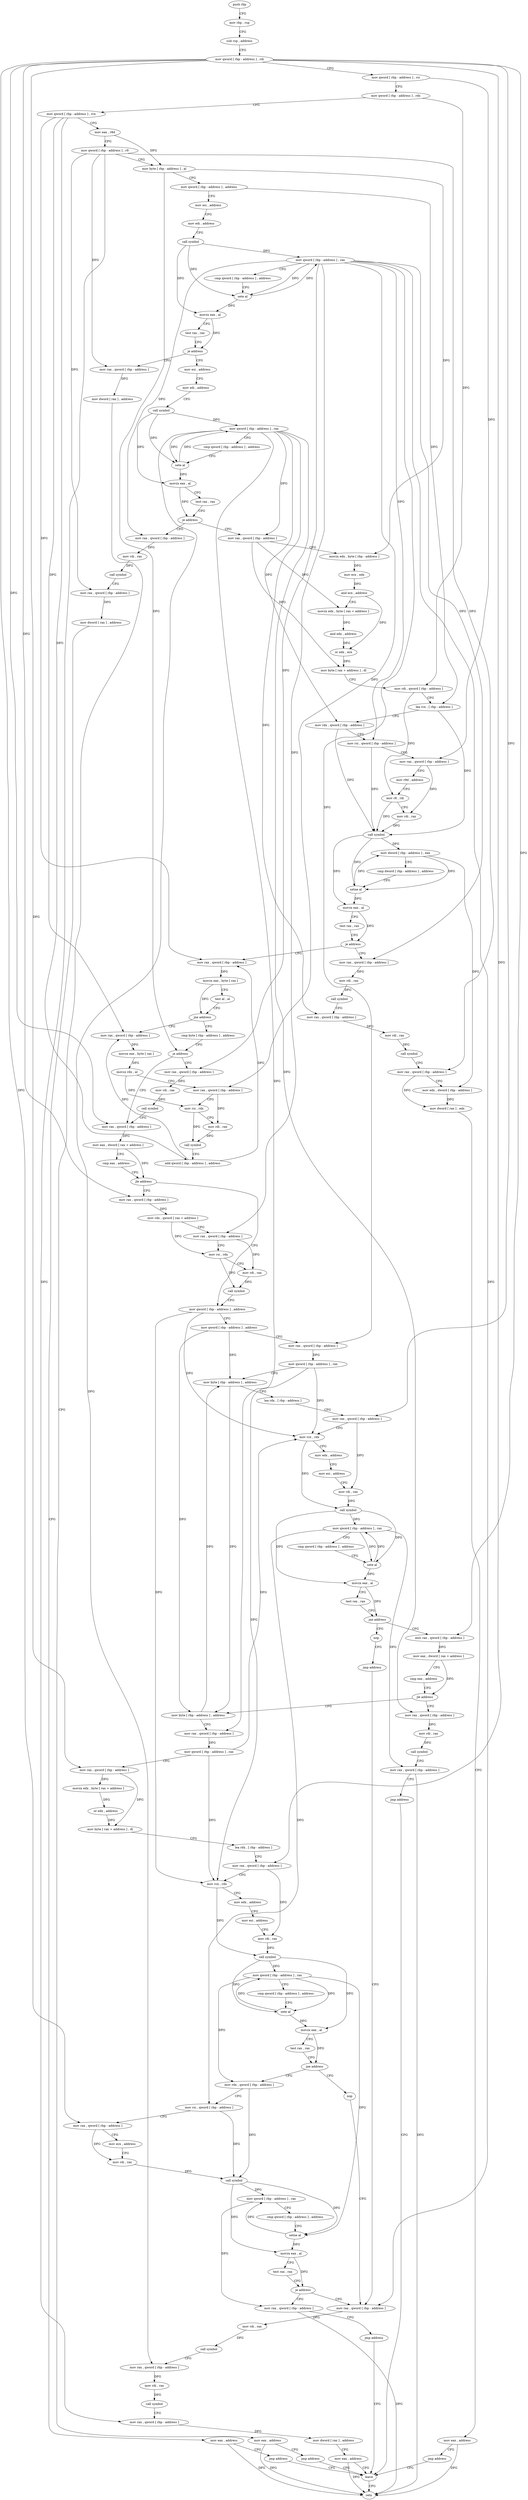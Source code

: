 digraph "func" {
"4413635" [label = "push rbp" ]
"4413636" [label = "mov rbp , rsp" ]
"4413639" [label = "sub rsp , address" ]
"4413643" [label = "mov qword [ rbp - address ] , rdi" ]
"4413647" [label = "mov qword [ rbp - address ] , rsi" ]
"4413651" [label = "mov qword [ rbp - address ] , rdx" ]
"4413655" [label = "mov qword [ rbp - address ] , rcx" ]
"4413659" [label = "mov eax , r8d" ]
"4413662" [label = "mov qword [ rbp - address ] , r9" ]
"4413666" [label = "mov byte [ rbp - address ] , al" ]
"4413669" [label = "mov qword [ rbp - address ] , address" ]
"4413677" [label = "mov esi , address" ]
"4413682" [label = "mov edi , address" ]
"4413687" [label = "call symbol" ]
"4413692" [label = "mov qword [ rbp - address ] , rax" ]
"4413696" [label = "cmp qword [ rbp - address ] , address" ]
"4413701" [label = "sete al" ]
"4413704" [label = "movzx eax , al" ]
"4413707" [label = "test rax , rax" ]
"4413710" [label = "je address" ]
"4413732" [label = "mov esi , address" ]
"4413712" [label = "mov rax , qword [ rbp - address ]" ]
"4413737" [label = "mov edi , address" ]
"4413742" [label = "call symbol" ]
"4413747" [label = "mov qword [ rbp - address ] , rax" ]
"4413751" [label = "cmp qword [ rbp - address ] , address" ]
"4413756" [label = "sete al" ]
"4413759" [label = "movzx eax , al" ]
"4413762" [label = "test rax , rax" ]
"4413765" [label = "je address" ]
"4413799" [label = "mov rax , qword [ rbp - address ]" ]
"4413767" [label = "mov rax , qword [ rbp - address ]" ]
"4413716" [label = "mov dword [ rax ] , address" ]
"4413722" [label = "mov eax , address" ]
"4413727" [label = "jmp address" ]
"4414313" [label = "leave" ]
"4413803" [label = "movzx edx , byte [ rbp - address ]" ]
"4413807" [label = "mov ecx , edx" ]
"4413809" [label = "and ecx , address" ]
"4413812" [label = "movzx edx , byte [ rax + address ]" ]
"4413816" [label = "and edx , address" ]
"4413819" [label = "or edx , ecx" ]
"4413821" [label = "mov byte [ rax + address ] , dl" ]
"4413824" [label = "mov rdi , qword [ rbp - address ]" ]
"4413828" [label = "lea rcx , [ rbp - address ]" ]
"4413832" [label = "mov rdx , qword [ rbp - address ]" ]
"4413836" [label = "mov rsi , qword [ rbp - address ]" ]
"4413840" [label = "mov rax , qword [ rbp - address ]" ]
"4413844" [label = "mov r9d , address" ]
"4413850" [label = "mov r8 , rdi" ]
"4413853" [label = "mov rdi , rax" ]
"4413856" [label = "call symbol" ]
"4413861" [label = "mov dword [ rbp - address ] , eax" ]
"4413864" [label = "cmp dword [ rbp - address ] , address" ]
"4413868" [label = "setne al" ]
"4413871" [label = "movzx eax , al" ]
"4413874" [label = "test rax , rax" ]
"4413877" [label = "je address" ]
"4413953" [label = "mov rax , qword [ rbp - address ]" ]
"4413879" [label = "mov rax , qword [ rbp - address ]" ]
"4413771" [label = "mov rdi , rax" ]
"4413774" [label = "call symbol" ]
"4413779" [label = "mov rax , qword [ rbp - address ]" ]
"4413783" [label = "mov dword [ rax ] , address" ]
"4413789" [label = "mov eax , address" ]
"4413794" [label = "jmp address" ]
"4414314" [label = "retn" ]
"4413957" [label = "movzx eax , byte [ rax ]" ]
"4413960" [label = "test al , al" ]
"4413962" [label = "jne address" ]
"4413922" [label = "mov rax , qword [ rbp - address ]" ]
"4413964" [label = "cmp byte [ rbp - address ] , address" ]
"4413883" [label = "mov rdi , rax" ]
"4413886" [label = "call symbol" ]
"4413891" [label = "mov rax , qword [ rbp - address ]" ]
"4413895" [label = "mov rdi , rax" ]
"4413898" [label = "call symbol" ]
"4413903" [label = "mov rax , qword [ rbp - address ]" ]
"4413907" [label = "mov edx , dword [ rbp - address ]" ]
"4413910" [label = "mov dword [ rax ] , edx" ]
"4413912" [label = "mov eax , address" ]
"4413917" [label = "jmp address" ]
"4413926" [label = "movzx eax , byte [ rax ]" ]
"4413929" [label = "movsx rdx , al" ]
"4413933" [label = "mov rax , qword [ rbp - address ]" ]
"4413937" [label = "mov rsi , rdx" ]
"4413940" [label = "mov rdi , rax" ]
"4413943" [label = "call symbol" ]
"4413948" [label = "add qword [ rbp - address ] , address" ]
"4413968" [label = "je address" ]
"4413982" [label = "mov rax , qword [ rbp - address ]" ]
"4413970" [label = "mov rax , qword [ rbp - address ]" ]
"4413986" [label = "mov eax , dword [ rax + address ]" ]
"4413992" [label = "cmp eax , address" ]
"4413995" [label = "jle address" ]
"4414020" [label = "mov qword [ rbp - address ] , address" ]
"4413997" [label = "mov rax , qword [ rbp - address ]" ]
"4413974" [label = "mov rdi , rax" ]
"4413977" [label = "call symbol" ]
"4414028" [label = "mov qword [ rbp - address ] , address" ]
"4414036" [label = "mov rax , qword [ rbp - address ]" ]
"4414040" [label = "mov qword [ rbp - address ] , rax" ]
"4414044" [label = "mov byte [ rbp - address ] , address" ]
"4414048" [label = "lea rdx , [ rbp - address ]" ]
"4414052" [label = "mov rax , qword [ rbp - address ]" ]
"4414056" [label = "mov rcx , rdx" ]
"4414059" [label = "mov edx , address" ]
"4414064" [label = "mov esi , address" ]
"4414069" [label = "mov rdi , rax" ]
"4414072" [label = "call symbol" ]
"4414077" [label = "mov qword [ rbp - address ] , rax" ]
"4414081" [label = "cmp qword [ rbp - address ] , address" ]
"4414086" [label = "sete al" ]
"4414089" [label = "movzx eax , al" ]
"4414092" [label = "test rax , rax" ]
"4414095" [label = "jne address" ]
"4414270" [label = "nop" ]
"4414101" [label = "mov rax , qword [ rbp - address ]" ]
"4414001" [label = "mov rdx , qword [ rax + address ]" ]
"4414005" [label = "mov rax , qword [ rbp - address ]" ]
"4414009" [label = "mov rsi , rdx" ]
"4414012" [label = "mov rdi , rax" ]
"4414015" [label = "call symbol" ]
"4414271" [label = "jmp address" ]
"4414274" [label = "mov rax , qword [ rbp - address ]" ]
"4414105" [label = "mov eax , dword [ rax + address ]" ]
"4414111" [label = "cmp eax , address" ]
"4414114" [label = "jle address" ]
"4414252" [label = "mov rax , qword [ rbp - address ]" ]
"4414120" [label = "mov byte [ rbp - address ] , address" ]
"4414278" [label = "mov rdi , rax" ]
"4414281" [label = "call symbol" ]
"4414286" [label = "mov rax , qword [ rbp - address ]" ]
"4414290" [label = "mov rdi , rax" ]
"4414293" [label = "call symbol" ]
"4414298" [label = "mov rax , qword [ rbp - address ]" ]
"4414302" [label = "mov dword [ rax ] , address" ]
"4414308" [label = "mov eax , address" ]
"4414256" [label = "mov rdi , rax" ]
"4414259" [label = "call symbol" ]
"4414264" [label = "mov rax , qword [ rbp - address ]" ]
"4414268" [label = "jmp address" ]
"4414124" [label = "mov rax , qword [ rbp - address ]" ]
"4414128" [label = "mov qword [ rbp - address ] , rax" ]
"4414132" [label = "mov rax , qword [ rbp - address ]" ]
"4414136" [label = "movzx edx , byte [ rax + address ]" ]
"4414143" [label = "or edx , address" ]
"4414146" [label = "mov byte [ rax + address ] , dl" ]
"4414152" [label = "lea rdx , [ rbp - address ]" ]
"4414156" [label = "mov rax , qword [ rbp - address ]" ]
"4414160" [label = "mov rcx , rdx" ]
"4414163" [label = "mov edx , address" ]
"4414168" [label = "mov esi , address" ]
"4414173" [label = "mov rdi , rax" ]
"4414176" [label = "call symbol" ]
"4414181" [label = "mov qword [ rbp - address ] , rax" ]
"4414185" [label = "cmp qword [ rbp - address ] , address" ]
"4414190" [label = "sete al" ]
"4414193" [label = "movzx eax , al" ]
"4414196" [label = "test rax , rax" ]
"4414199" [label = "jne address" ]
"4414273" [label = "nop" ]
"4414201" [label = "mov rdx , qword [ rbp - address ]" ]
"4414205" [label = "mov rsi , qword [ rbp - address ]" ]
"4414209" [label = "mov rax , qword [ rbp - address ]" ]
"4414213" [label = "mov ecx , address" ]
"4414218" [label = "mov rdi , rax" ]
"4414221" [label = "call symbol" ]
"4414226" [label = "mov qword [ rbp - address ] , rax" ]
"4414230" [label = "cmp qword [ rbp - address ] , address" ]
"4414235" [label = "setne al" ]
"4414238" [label = "movzx eax , al" ]
"4414241" [label = "test rax , rax" ]
"4414244" [label = "je address" ]
"4414246" [label = "mov rax , qword [ rbp - address ]" ]
"4414250" [label = "jmp address" ]
"4413635" -> "4413636" [ label = "CFG" ]
"4413636" -> "4413639" [ label = "CFG" ]
"4413639" -> "4413643" [ label = "CFG" ]
"4413643" -> "4413647" [ label = "CFG" ]
"4413643" -> "4413982" [ label = "DFG" ]
"4413643" -> "4414052" [ label = "DFG" ]
"4413643" -> "4413997" [ label = "DFG" ]
"4413643" -> "4414101" [ label = "DFG" ]
"4413643" -> "4414132" [ label = "DFG" ]
"4413643" -> "4414156" [ label = "DFG" ]
"4413643" -> "4414209" [ label = "DFG" ]
"4413647" -> "4413651" [ label = "CFG" ]
"4413647" -> "4413840" [ label = "DFG" ]
"4413651" -> "4413655" [ label = "CFG" ]
"4413651" -> "4413824" [ label = "DFG" ]
"4413655" -> "4413659" [ label = "CFG" ]
"4413655" -> "4413953" [ label = "DFG" ]
"4413655" -> "4413922" [ label = "DFG" ]
"4413655" -> "4413948" [ label = "DFG" ]
"4413659" -> "4413662" [ label = "CFG" ]
"4413659" -> "4413666" [ label = "DFG" ]
"4413662" -> "4413666" [ label = "CFG" ]
"4413662" -> "4413712" [ label = "DFG" ]
"4413662" -> "4413779" [ label = "DFG" ]
"4413662" -> "4413903" [ label = "DFG" ]
"4413662" -> "4414298" [ label = "DFG" ]
"4413666" -> "4413669" [ label = "CFG" ]
"4413666" -> "4413803" [ label = "DFG" ]
"4413666" -> "4413968" [ label = "DFG" ]
"4413669" -> "4413677" [ label = "CFG" ]
"4413669" -> "4413828" [ label = "DFG" ]
"4413677" -> "4413682" [ label = "CFG" ]
"4413682" -> "4413687" [ label = "CFG" ]
"4413687" -> "4413692" [ label = "DFG" ]
"4413687" -> "4413701" [ label = "DFG" ]
"4413687" -> "4413704" [ label = "DFG" ]
"4413692" -> "4413696" [ label = "CFG" ]
"4413692" -> "4413701" [ label = "DFG" ]
"4413692" -> "4413836" [ label = "DFG" ]
"4413692" -> "4413767" [ label = "DFG" ]
"4413692" -> "4413879" [ label = "DFG" ]
"4413692" -> "4413933" [ label = "DFG" ]
"4413692" -> "4413970" [ label = "DFG" ]
"4413692" -> "4414036" [ label = "DFG" ]
"4413692" -> "4414005" [ label = "DFG" ]
"4413692" -> "4414274" [ label = "DFG" ]
"4413696" -> "4413701" [ label = "CFG" ]
"4413701" -> "4413704" [ label = "DFG" ]
"4413701" -> "4413692" [ label = "DFG" ]
"4413704" -> "4413707" [ label = "CFG" ]
"4413704" -> "4413710" [ label = "DFG" ]
"4413707" -> "4413710" [ label = "CFG" ]
"4413710" -> "4413732" [ label = "CFG" ]
"4413710" -> "4413712" [ label = "CFG" ]
"4413732" -> "4413737" [ label = "CFG" ]
"4413712" -> "4413716" [ label = "DFG" ]
"4413737" -> "4413742" [ label = "CFG" ]
"4413742" -> "4413747" [ label = "DFG" ]
"4413742" -> "4413756" [ label = "DFG" ]
"4413742" -> "4413759" [ label = "DFG" ]
"4413747" -> "4413751" [ label = "CFG" ]
"4413747" -> "4413756" [ label = "DFG" ]
"4413747" -> "4413799" [ label = "DFG" ]
"4413747" -> "4413832" [ label = "DFG" ]
"4413747" -> "4413891" [ label = "DFG" ]
"4413747" -> "4414286" [ label = "DFG" ]
"4413747" -> "4414252" [ label = "DFG" ]
"4413747" -> "4414124" [ label = "DFG" ]
"4413751" -> "4413756" [ label = "CFG" ]
"4413756" -> "4413759" [ label = "DFG" ]
"4413756" -> "4413747" [ label = "DFG" ]
"4413759" -> "4413762" [ label = "CFG" ]
"4413759" -> "4413765" [ label = "DFG" ]
"4413762" -> "4413765" [ label = "CFG" ]
"4413765" -> "4413799" [ label = "CFG" ]
"4413765" -> "4413767" [ label = "CFG" ]
"4413799" -> "4413803" [ label = "CFG" ]
"4413799" -> "4413812" [ label = "DFG" ]
"4413799" -> "4413821" [ label = "DFG" ]
"4413767" -> "4413771" [ label = "DFG" ]
"4413716" -> "4413722" [ label = "CFG" ]
"4413722" -> "4413727" [ label = "CFG" ]
"4413722" -> "4414314" [ label = "DFG" ]
"4413727" -> "4414313" [ label = "CFG" ]
"4414313" -> "4414314" [ label = "CFG" ]
"4413803" -> "4413807" [ label = "DFG" ]
"4413807" -> "4413809" [ label = "DFG" ]
"4413809" -> "4413812" [ label = "CFG" ]
"4413809" -> "4413819" [ label = "DFG" ]
"4413812" -> "4413816" [ label = "DFG" ]
"4413816" -> "4413819" [ label = "DFG" ]
"4413819" -> "4413821" [ label = "DFG" ]
"4413821" -> "4413824" [ label = "CFG" ]
"4413824" -> "4413828" [ label = "CFG" ]
"4413824" -> "4413850" [ label = "DFG" ]
"4413828" -> "4413832" [ label = "CFG" ]
"4413828" -> "4413856" [ label = "DFG" ]
"4413832" -> "4413836" [ label = "CFG" ]
"4413832" -> "4413856" [ label = "DFG" ]
"4413836" -> "4413840" [ label = "CFG" ]
"4413836" -> "4413856" [ label = "DFG" ]
"4413840" -> "4413844" [ label = "CFG" ]
"4413840" -> "4413853" [ label = "DFG" ]
"4413844" -> "4413850" [ label = "CFG" ]
"4413850" -> "4413853" [ label = "CFG" ]
"4413850" -> "4413856" [ label = "DFG" ]
"4413853" -> "4413856" [ label = "DFG" ]
"4413856" -> "4413861" [ label = "DFG" ]
"4413856" -> "4413868" [ label = "DFG" ]
"4413856" -> "4413871" [ label = "DFG" ]
"4413861" -> "4413864" [ label = "CFG" ]
"4413861" -> "4413868" [ label = "DFG" ]
"4413861" -> "4413907" [ label = "DFG" ]
"4413864" -> "4413868" [ label = "CFG" ]
"4413868" -> "4413871" [ label = "DFG" ]
"4413868" -> "4413861" [ label = "DFG" ]
"4413871" -> "4413874" [ label = "CFG" ]
"4413871" -> "4413877" [ label = "DFG" ]
"4413874" -> "4413877" [ label = "CFG" ]
"4413877" -> "4413953" [ label = "CFG" ]
"4413877" -> "4413879" [ label = "CFG" ]
"4413953" -> "4413957" [ label = "DFG" ]
"4413879" -> "4413883" [ label = "DFG" ]
"4413771" -> "4413774" [ label = "DFG" ]
"4413774" -> "4413779" [ label = "CFG" ]
"4413779" -> "4413783" [ label = "DFG" ]
"4413783" -> "4413789" [ label = "CFG" ]
"4413789" -> "4413794" [ label = "CFG" ]
"4413789" -> "4414314" [ label = "DFG" ]
"4413794" -> "4414313" [ label = "CFG" ]
"4413957" -> "4413960" [ label = "CFG" ]
"4413957" -> "4413962" [ label = "DFG" ]
"4413960" -> "4413962" [ label = "CFG" ]
"4413962" -> "4413922" [ label = "CFG" ]
"4413962" -> "4413964" [ label = "CFG" ]
"4413922" -> "4413926" [ label = "DFG" ]
"4413964" -> "4413968" [ label = "CFG" ]
"4413883" -> "4413886" [ label = "DFG" ]
"4413886" -> "4413891" [ label = "CFG" ]
"4413891" -> "4413895" [ label = "DFG" ]
"4413895" -> "4413898" [ label = "DFG" ]
"4413898" -> "4413903" [ label = "CFG" ]
"4413903" -> "4413907" [ label = "CFG" ]
"4413903" -> "4413910" [ label = "DFG" ]
"4413907" -> "4413910" [ label = "DFG" ]
"4413910" -> "4413912" [ label = "CFG" ]
"4413912" -> "4413917" [ label = "CFG" ]
"4413912" -> "4414314" [ label = "DFG" ]
"4413917" -> "4414313" [ label = "CFG" ]
"4413926" -> "4413929" [ label = "DFG" ]
"4413929" -> "4413933" [ label = "CFG" ]
"4413929" -> "4413937" [ label = "DFG" ]
"4413933" -> "4413937" [ label = "CFG" ]
"4413933" -> "4413940" [ label = "DFG" ]
"4413937" -> "4413940" [ label = "CFG" ]
"4413937" -> "4413943" [ label = "DFG" ]
"4413940" -> "4413943" [ label = "DFG" ]
"4413943" -> "4413948" [ label = "CFG" ]
"4413948" -> "4413953" [ label = "DFG" ]
"4413948" -> "4413922" [ label = "DFG" ]
"4413968" -> "4413982" [ label = "CFG" ]
"4413968" -> "4413970" [ label = "CFG" ]
"4413982" -> "4413986" [ label = "DFG" ]
"4413970" -> "4413974" [ label = "DFG" ]
"4413986" -> "4413992" [ label = "CFG" ]
"4413986" -> "4413995" [ label = "DFG" ]
"4413992" -> "4413995" [ label = "CFG" ]
"4413995" -> "4414020" [ label = "CFG" ]
"4413995" -> "4413997" [ label = "CFG" ]
"4414020" -> "4414028" [ label = "CFG" ]
"4414020" -> "4414056" [ label = "DFG" ]
"4414020" -> "4414160" [ label = "DFG" ]
"4413997" -> "4414001" [ label = "DFG" ]
"4413974" -> "4413977" [ label = "DFG" ]
"4413977" -> "4413982" [ label = "CFG" ]
"4414028" -> "4414036" [ label = "CFG" ]
"4414028" -> "4414044" [ label = "DFG" ]
"4414028" -> "4414120" [ label = "DFG" ]
"4414036" -> "4414040" [ label = "DFG" ]
"4414040" -> "4414044" [ label = "CFG" ]
"4414040" -> "4414056" [ label = "DFG" ]
"4414040" -> "4414160" [ label = "DFG" ]
"4414044" -> "4414048" [ label = "CFG" ]
"4414044" -> "4414120" [ label = "DFG" ]
"4414048" -> "4414052" [ label = "CFG" ]
"4414052" -> "4414056" [ label = "CFG" ]
"4414052" -> "4414069" [ label = "DFG" ]
"4414056" -> "4414059" [ label = "CFG" ]
"4414056" -> "4414072" [ label = "DFG" ]
"4414059" -> "4414064" [ label = "CFG" ]
"4414064" -> "4414069" [ label = "CFG" ]
"4414069" -> "4414072" [ label = "DFG" ]
"4414072" -> "4414077" [ label = "DFG" ]
"4414072" -> "4414086" [ label = "DFG" ]
"4414072" -> "4414089" [ label = "DFG" ]
"4414077" -> "4414081" [ label = "CFG" ]
"4414077" -> "4414086" [ label = "DFG" ]
"4414077" -> "4414264" [ label = "DFG" ]
"4414077" -> "4414205" [ label = "DFG" ]
"4414081" -> "4414086" [ label = "CFG" ]
"4414086" -> "4414089" [ label = "DFG" ]
"4414086" -> "4414077" [ label = "DFG" ]
"4414089" -> "4414092" [ label = "CFG" ]
"4414089" -> "4414095" [ label = "DFG" ]
"4414092" -> "4414095" [ label = "CFG" ]
"4414095" -> "4414270" [ label = "CFG" ]
"4414095" -> "4414101" [ label = "CFG" ]
"4414270" -> "4414271" [ label = "CFG" ]
"4414101" -> "4414105" [ label = "DFG" ]
"4414001" -> "4414005" [ label = "CFG" ]
"4414001" -> "4414009" [ label = "DFG" ]
"4414005" -> "4414009" [ label = "CFG" ]
"4414005" -> "4414012" [ label = "DFG" ]
"4414009" -> "4414012" [ label = "CFG" ]
"4414009" -> "4414015" [ label = "DFG" ]
"4414012" -> "4414015" [ label = "DFG" ]
"4414015" -> "4414020" [ label = "CFG" ]
"4414271" -> "4414274" [ label = "CFG" ]
"4414274" -> "4414278" [ label = "DFG" ]
"4414105" -> "4414111" [ label = "CFG" ]
"4414105" -> "4414114" [ label = "DFG" ]
"4414111" -> "4414114" [ label = "CFG" ]
"4414114" -> "4414252" [ label = "CFG" ]
"4414114" -> "4414120" [ label = "CFG" ]
"4414252" -> "4414256" [ label = "DFG" ]
"4414120" -> "4414124" [ label = "CFG" ]
"4414120" -> "4414044" [ label = "DFG" ]
"4414278" -> "4414281" [ label = "DFG" ]
"4414281" -> "4414286" [ label = "CFG" ]
"4414286" -> "4414290" [ label = "DFG" ]
"4414290" -> "4414293" [ label = "DFG" ]
"4414293" -> "4414298" [ label = "CFG" ]
"4414298" -> "4414302" [ label = "DFG" ]
"4414302" -> "4414308" [ label = "CFG" ]
"4414308" -> "4414313" [ label = "CFG" ]
"4414308" -> "4414314" [ label = "DFG" ]
"4414256" -> "4414259" [ label = "DFG" ]
"4414259" -> "4414264" [ label = "CFG" ]
"4414264" -> "4414268" [ label = "CFG" ]
"4414264" -> "4414314" [ label = "DFG" ]
"4414268" -> "4414313" [ label = "CFG" ]
"4414124" -> "4414128" [ label = "DFG" ]
"4414128" -> "4414132" [ label = "CFG" ]
"4414128" -> "4414056" [ label = "DFG" ]
"4414128" -> "4414160" [ label = "DFG" ]
"4414132" -> "4414136" [ label = "DFG" ]
"4414132" -> "4414146" [ label = "DFG" ]
"4414136" -> "4414143" [ label = "DFG" ]
"4414143" -> "4414146" [ label = "DFG" ]
"4414146" -> "4414152" [ label = "CFG" ]
"4414152" -> "4414156" [ label = "CFG" ]
"4414156" -> "4414160" [ label = "CFG" ]
"4414156" -> "4414173" [ label = "DFG" ]
"4414160" -> "4414163" [ label = "CFG" ]
"4414160" -> "4414176" [ label = "DFG" ]
"4414163" -> "4414168" [ label = "CFG" ]
"4414168" -> "4414173" [ label = "CFG" ]
"4414173" -> "4414176" [ label = "DFG" ]
"4414176" -> "4414181" [ label = "DFG" ]
"4414176" -> "4414190" [ label = "DFG" ]
"4414176" -> "4414193" [ label = "DFG" ]
"4414181" -> "4414185" [ label = "CFG" ]
"4414181" -> "4414190" [ label = "DFG" ]
"4414181" -> "4414201" [ label = "DFG" ]
"4414181" -> "4414235" [ label = "DFG" ]
"4414185" -> "4414190" [ label = "CFG" ]
"4414190" -> "4414193" [ label = "DFG" ]
"4414190" -> "4414181" [ label = "DFG" ]
"4414193" -> "4414196" [ label = "CFG" ]
"4414193" -> "4414199" [ label = "DFG" ]
"4414196" -> "4414199" [ label = "CFG" ]
"4414199" -> "4414273" [ label = "CFG" ]
"4414199" -> "4414201" [ label = "CFG" ]
"4414273" -> "4414274" [ label = "CFG" ]
"4414201" -> "4414205" [ label = "CFG" ]
"4414201" -> "4414221" [ label = "DFG" ]
"4414205" -> "4414209" [ label = "CFG" ]
"4414205" -> "4414221" [ label = "DFG" ]
"4414209" -> "4414213" [ label = "CFG" ]
"4414209" -> "4414218" [ label = "DFG" ]
"4414213" -> "4414218" [ label = "CFG" ]
"4414218" -> "4414221" [ label = "DFG" ]
"4414221" -> "4414226" [ label = "DFG" ]
"4414221" -> "4414235" [ label = "DFG" ]
"4414221" -> "4414238" [ label = "DFG" ]
"4414226" -> "4414230" [ label = "CFG" ]
"4414226" -> "4414246" [ label = "DFG" ]
"4414230" -> "4414235" [ label = "CFG" ]
"4414235" -> "4414238" [ label = "DFG" ]
"4414235" -> "4414226" [ label = "DFG" ]
"4414238" -> "4414241" [ label = "CFG" ]
"4414238" -> "4414244" [ label = "DFG" ]
"4414241" -> "4414244" [ label = "CFG" ]
"4414244" -> "4414274" [ label = "CFG" ]
"4414244" -> "4414246" [ label = "CFG" ]
"4414246" -> "4414250" [ label = "CFG" ]
"4414246" -> "4414314" [ label = "DFG" ]
"4414250" -> "4414313" [ label = "CFG" ]
}

